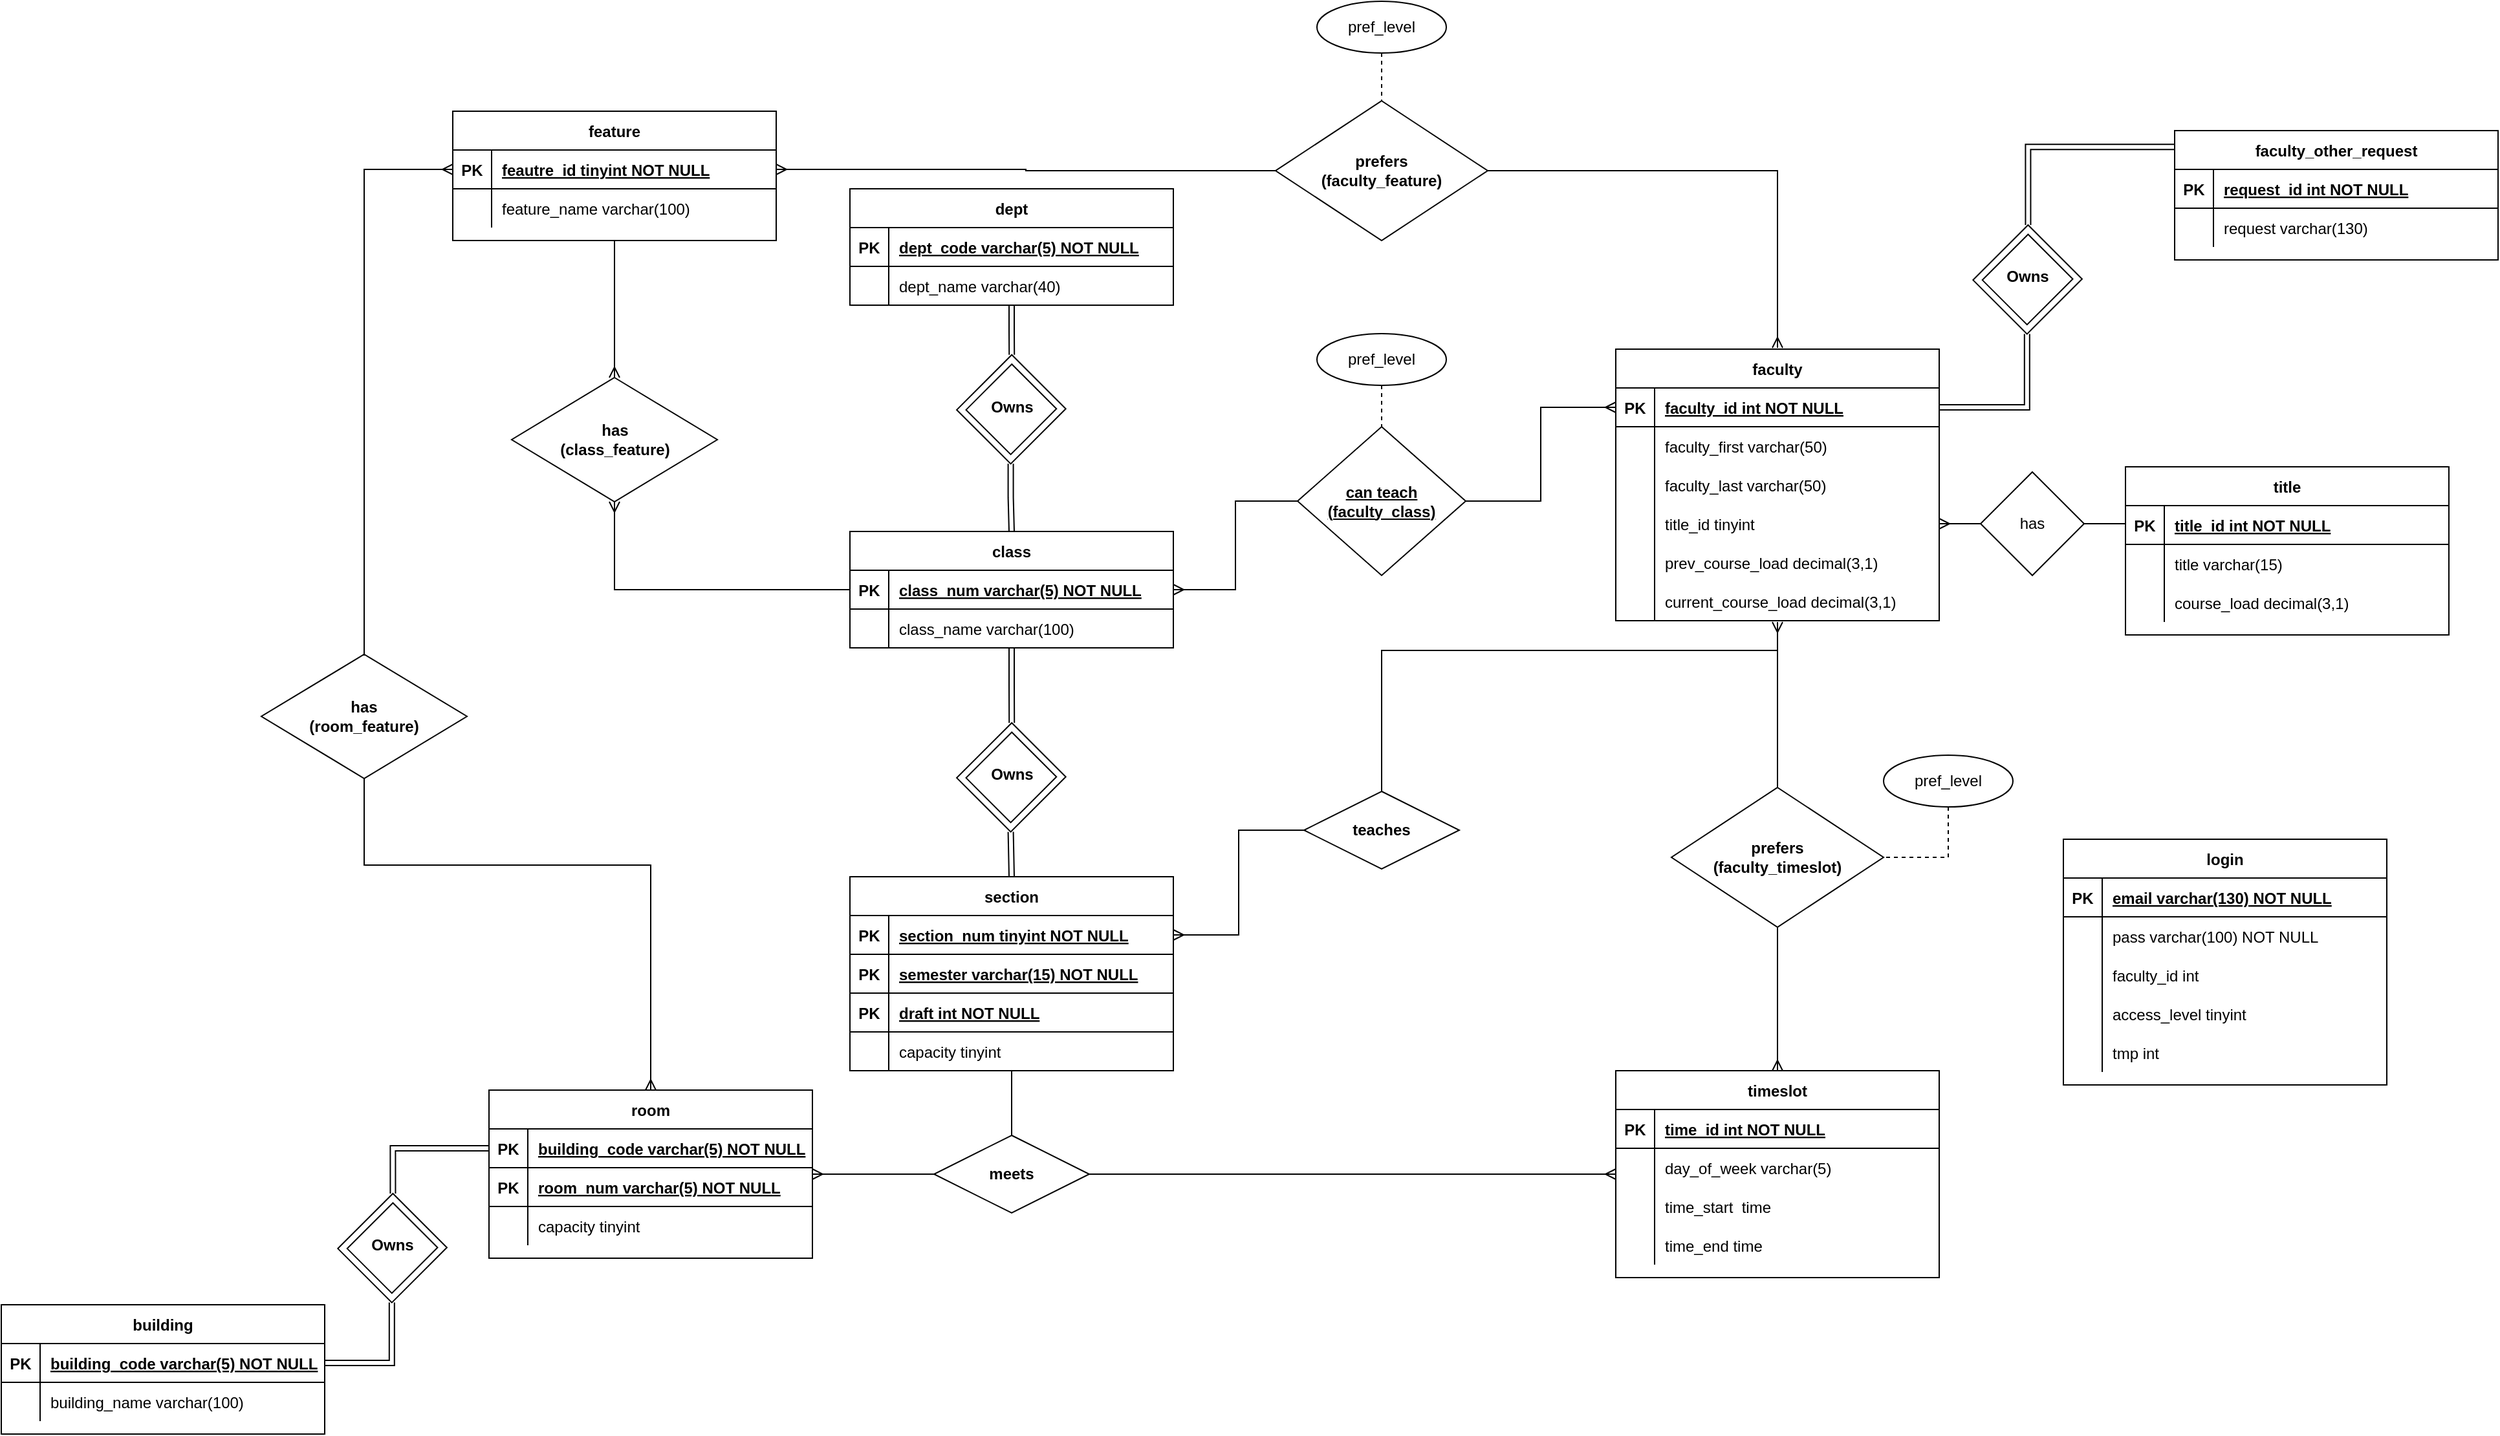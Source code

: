 <mxfile version="18.0.6" type="onedrive"><diagram id="R2lEEEUBdFMjLlhIrx00" name="Page-1"><mxGraphModel dx="2222" dy="1162" grid="0" gridSize="10" guides="1" tooltips="1" connect="1" arrows="1" fold="1" page="0" pageScale="0.5" pageWidth="850" pageHeight="1100" math="0" shadow="0" extFonts="Permanent Marker^https://fonts.googleapis.com/css?family=Permanent+Marker"><root><mxCell id="0"/><mxCell id="1" parent="0"/><mxCell id="OzvavAquWZJ_POF1bj23-257" style="edgeStyle=orthogonalEdgeStyle;rounded=0;orthogonalLoop=1;jettySize=auto;html=1;endArrow=ERmany;endFill=0;shape=link;entryX=0;entryY=0;entryDx=0;entryDy=0;entryPerimeter=0;" parent="1" source="C-vyLk0tnHw3VtMMgP7b-2" target="Ii8yPoqtYOXPswbBOXHg-1" edge="1"><mxGeometry relative="1" as="geometry"><mxPoint x="-10" y="50" as="targetPoint"/></mxGeometry></mxCell><mxCell id="C-vyLk0tnHw3VtMMgP7b-2" value="dept" style="shape=table;startSize=30;container=1;collapsible=1;childLayout=tableLayout;fixedRows=1;rowLines=0;fontStyle=1;align=center;resizeLast=1;" parent="1" vertex="1"><mxGeometry x="-135" y="-101" width="250" height="90" as="geometry"><mxRectangle x="203" y="16" width="60" height="30" as="alternateBounds"/></mxGeometry></mxCell><mxCell id="C-vyLk0tnHw3VtMMgP7b-3" value="" style="shape=partialRectangle;collapsible=0;dropTarget=0;pointerEvents=0;fillColor=none;points=[[0,0.5],[1,0.5]];portConstraint=eastwest;top=0;left=0;right=0;bottom=1;" parent="C-vyLk0tnHw3VtMMgP7b-2" vertex="1"><mxGeometry y="30" width="250" height="30" as="geometry"/></mxCell><mxCell id="C-vyLk0tnHw3VtMMgP7b-4" value="PK" style="shape=partialRectangle;overflow=hidden;connectable=0;fillColor=none;top=0;left=0;bottom=0;right=0;fontStyle=1;" parent="C-vyLk0tnHw3VtMMgP7b-3" vertex="1"><mxGeometry width="30" height="30" as="geometry"><mxRectangle width="30" height="30" as="alternateBounds"/></mxGeometry></mxCell><mxCell id="C-vyLk0tnHw3VtMMgP7b-5" value="dept_code varchar(5) NOT NULL" style="shape=partialRectangle;overflow=hidden;connectable=0;fillColor=none;top=0;left=0;bottom=0;right=0;align=left;spacingLeft=6;fontStyle=5;" parent="C-vyLk0tnHw3VtMMgP7b-3" vertex="1"><mxGeometry x="30" width="220" height="30" as="geometry"><mxRectangle width="220" height="30" as="alternateBounds"/></mxGeometry></mxCell><mxCell id="C-vyLk0tnHw3VtMMgP7b-6" value="" style="shape=partialRectangle;collapsible=0;dropTarget=0;pointerEvents=0;fillColor=none;points=[[0,0.5],[1,0.5]];portConstraint=eastwest;top=0;left=0;right=0;bottom=0;" parent="C-vyLk0tnHw3VtMMgP7b-2" vertex="1"><mxGeometry y="60" width="250" height="30" as="geometry"/></mxCell><mxCell id="C-vyLk0tnHw3VtMMgP7b-7" value="" style="shape=partialRectangle;overflow=hidden;connectable=0;fillColor=none;top=0;left=0;bottom=0;right=0;" parent="C-vyLk0tnHw3VtMMgP7b-6" vertex="1"><mxGeometry width="30" height="30" as="geometry"><mxRectangle width="30" height="30" as="alternateBounds"/></mxGeometry></mxCell><mxCell id="C-vyLk0tnHw3VtMMgP7b-8" value="dept_name varchar(40)" style="shape=partialRectangle;overflow=hidden;connectable=0;fillColor=none;top=0;left=0;bottom=0;right=0;align=left;spacingLeft=6;" parent="C-vyLk0tnHw3VtMMgP7b-6" vertex="1"><mxGeometry x="30" width="220" height="30" as="geometry"><mxRectangle width="220" height="30" as="alternateBounds"/></mxGeometry></mxCell><mxCell id="OzvavAquWZJ_POF1bj23-265" style="edgeStyle=orthogonalEdgeStyle;rounded=0;orthogonalLoop=1;jettySize=auto;html=1;exitX=0.5;exitY=1;exitDx=0;exitDy=0;entryX=0.5;entryY=0;entryDx=0;entryDy=0;endArrow=none;endFill=0;" parent="1" source="C-vyLk0tnHw3VtMMgP7b-13" target="-uvYA4nGIM8hjDhUrjBh-3" edge="1"><mxGeometry relative="1" as="geometry"><mxPoint x="283" y="290" as="targetPoint"/><Array as="points"><mxPoint x="582" y="256"/><mxPoint x="276" y="256"/></Array></mxGeometry></mxCell><mxCell id="OzvavAquWZJ_POF1bj23-270" style="edgeStyle=orthogonalEdgeStyle;rounded=0;orthogonalLoop=1;jettySize=auto;html=1;endArrow=ERmany;endFill=0;exitX=0.5;exitY=0;exitDx=0;exitDy=0;" parent="1" source="-uvYA4nGIM8hjDhUrjBh-13" target="C-vyLk0tnHw3VtMMgP7b-13" edge="1"><mxGeometry relative="1" as="geometry"><mxPoint x="582" y="351" as="sourcePoint"/></mxGeometry></mxCell><mxCell id="C-vyLk0tnHw3VtMMgP7b-13" value="faculty" style="shape=table;startSize=30;container=1;collapsible=1;childLayout=tableLayout;fixedRows=1;rowLines=0;fontStyle=1;align=center;resizeLast=1;perimeterSpacing=1;" parent="1" vertex="1"><mxGeometry x="457" y="23" width="250" height="210" as="geometry"><mxRectangle x="638" y="57" width="70" height="30" as="alternateBounds"/></mxGeometry></mxCell><mxCell id="C-vyLk0tnHw3VtMMgP7b-14" value="" style="shape=partialRectangle;collapsible=0;dropTarget=0;pointerEvents=0;fillColor=none;points=[[0,0.5],[1,0.5]];portConstraint=eastwest;top=0;left=0;right=0;bottom=1;" parent="C-vyLk0tnHw3VtMMgP7b-13" vertex="1"><mxGeometry y="30" width="250" height="30" as="geometry"/></mxCell><mxCell id="C-vyLk0tnHw3VtMMgP7b-15" value="PK" style="shape=partialRectangle;overflow=hidden;connectable=0;fillColor=none;top=0;left=0;bottom=0;right=0;fontStyle=1;" parent="C-vyLk0tnHw3VtMMgP7b-14" vertex="1"><mxGeometry width="30" height="30" as="geometry"><mxRectangle width="30" height="30" as="alternateBounds"/></mxGeometry></mxCell><mxCell id="C-vyLk0tnHw3VtMMgP7b-16" value="faculty_id int NOT NULL" style="shape=partialRectangle;overflow=hidden;connectable=0;fillColor=none;top=0;left=0;bottom=0;right=0;align=left;spacingLeft=6;fontStyle=5;" parent="C-vyLk0tnHw3VtMMgP7b-14" vertex="1"><mxGeometry x="30" width="220" height="30" as="geometry"><mxRectangle width="220" height="30" as="alternateBounds"/></mxGeometry></mxCell><mxCell id="C-vyLk0tnHw3VtMMgP7b-17" value="" style="shape=partialRectangle;collapsible=0;dropTarget=0;pointerEvents=0;fillColor=none;points=[[0,0.5],[1,0.5]];portConstraint=eastwest;top=0;left=0;right=0;bottom=0;" parent="C-vyLk0tnHw3VtMMgP7b-13" vertex="1"><mxGeometry y="60" width="250" height="30" as="geometry"/></mxCell><mxCell id="C-vyLk0tnHw3VtMMgP7b-18" value="" style="shape=partialRectangle;overflow=hidden;connectable=0;fillColor=none;top=0;left=0;bottom=0;right=0;" parent="C-vyLk0tnHw3VtMMgP7b-17" vertex="1"><mxGeometry width="30" height="30" as="geometry"><mxRectangle width="30" height="30" as="alternateBounds"/></mxGeometry></mxCell><mxCell id="C-vyLk0tnHw3VtMMgP7b-19" value="faculty_first varchar(50)" style="shape=partialRectangle;overflow=hidden;connectable=0;fillColor=none;top=0;left=0;bottom=0;right=0;align=left;spacingLeft=6;" parent="C-vyLk0tnHw3VtMMgP7b-17" vertex="1"><mxGeometry x="30" width="220" height="30" as="geometry"><mxRectangle width="220" height="30" as="alternateBounds"/></mxGeometry></mxCell><mxCell id="OzvavAquWZJ_POF1bj23-54" style="shape=partialRectangle;collapsible=0;dropTarget=0;pointerEvents=0;fillColor=none;points=[[0,0.5],[1,0.5]];portConstraint=eastwest;top=0;left=0;right=0;bottom=0;" parent="C-vyLk0tnHw3VtMMgP7b-13" vertex="1"><mxGeometry y="90" width="250" height="30" as="geometry"/></mxCell><mxCell id="OzvavAquWZJ_POF1bj23-55" style="shape=partialRectangle;overflow=hidden;connectable=0;fillColor=none;top=0;left=0;bottom=0;right=0;" parent="OzvavAquWZJ_POF1bj23-54" vertex="1"><mxGeometry width="30" height="30" as="geometry"><mxRectangle width="30" height="30" as="alternateBounds"/></mxGeometry></mxCell><mxCell id="OzvavAquWZJ_POF1bj23-56" value="faculty_last varchar(50)" style="shape=partialRectangle;overflow=hidden;connectable=0;fillColor=none;top=0;left=0;bottom=0;right=0;align=left;spacingLeft=6;" parent="OzvavAquWZJ_POF1bj23-54" vertex="1"><mxGeometry x="30" width="220" height="30" as="geometry"><mxRectangle width="220" height="30" as="alternateBounds"/></mxGeometry></mxCell><mxCell id="OzvavAquWZJ_POF1bj23-58" style="shape=partialRectangle;collapsible=0;dropTarget=0;pointerEvents=0;fillColor=none;points=[[0,0.5],[1,0.5]];portConstraint=eastwest;top=0;left=0;right=0;bottom=0;" parent="C-vyLk0tnHw3VtMMgP7b-13" vertex="1"><mxGeometry y="120" width="250" height="30" as="geometry"/></mxCell><mxCell id="OzvavAquWZJ_POF1bj23-59" style="shape=partialRectangle;overflow=hidden;connectable=0;fillColor=none;top=0;left=0;bottom=0;right=0;" parent="OzvavAquWZJ_POF1bj23-58" vertex="1"><mxGeometry width="30" height="30" as="geometry"><mxRectangle width="30" height="30" as="alternateBounds"/></mxGeometry></mxCell><mxCell id="OzvavAquWZJ_POF1bj23-60" value="title_id tinyint" style="shape=partialRectangle;overflow=hidden;connectable=0;fillColor=none;top=0;left=0;bottom=0;right=0;align=left;spacingLeft=6;" parent="OzvavAquWZJ_POF1bj23-58" vertex="1"><mxGeometry x="30" width="220" height="30" as="geometry"><mxRectangle width="220" height="30" as="alternateBounds"/></mxGeometry></mxCell><mxCell id="C-vyLk0tnHw3VtMMgP7b-20" value="" style="shape=partialRectangle;collapsible=0;dropTarget=0;pointerEvents=0;fillColor=none;points=[[0,0.5],[1,0.5]];portConstraint=eastwest;top=0;left=0;right=0;bottom=0;" parent="C-vyLk0tnHw3VtMMgP7b-13" vertex="1"><mxGeometry y="150" width="250" height="30" as="geometry"/></mxCell><mxCell id="C-vyLk0tnHw3VtMMgP7b-21" value="" style="shape=partialRectangle;overflow=hidden;connectable=0;fillColor=none;top=0;left=0;bottom=0;right=0;" parent="C-vyLk0tnHw3VtMMgP7b-20" vertex="1"><mxGeometry width="30" height="30" as="geometry"><mxRectangle width="30" height="30" as="alternateBounds"/></mxGeometry></mxCell><mxCell id="C-vyLk0tnHw3VtMMgP7b-22" value="prev_course_load decimal(3,1)" style="shape=partialRectangle;overflow=hidden;connectable=0;fillColor=none;top=0;left=0;bottom=0;right=0;align=left;spacingLeft=6;" parent="C-vyLk0tnHw3VtMMgP7b-20" vertex="1"><mxGeometry x="30" width="220" height="30" as="geometry"><mxRectangle width="220" height="30" as="alternateBounds"/></mxGeometry></mxCell><mxCell id="VjP7TINbjE89Ap2Y-LCO-16" style="shape=partialRectangle;collapsible=0;dropTarget=0;pointerEvents=0;fillColor=none;points=[[0,0.5],[1,0.5]];portConstraint=eastwest;top=0;left=0;right=0;bottom=0;" parent="C-vyLk0tnHw3VtMMgP7b-13" vertex="1"><mxGeometry y="180" width="250" height="30" as="geometry"/></mxCell><mxCell id="VjP7TINbjE89Ap2Y-LCO-17" style="shape=partialRectangle;overflow=hidden;connectable=0;fillColor=none;top=0;left=0;bottom=0;right=0;" parent="VjP7TINbjE89Ap2Y-LCO-16" vertex="1"><mxGeometry width="30" height="30" as="geometry"><mxRectangle width="30" height="30" as="alternateBounds"/></mxGeometry></mxCell><mxCell id="VjP7TINbjE89Ap2Y-LCO-18" value="current_course_load decimal(3,1)" style="shape=partialRectangle;overflow=hidden;connectable=0;fillColor=none;top=0;left=0;bottom=0;right=0;align=left;spacingLeft=6;" parent="VjP7TINbjE89Ap2Y-LCO-16" vertex="1"><mxGeometry x="30" width="220" height="30" as="geometry"><mxRectangle width="220" height="30" as="alternateBounds"/></mxGeometry></mxCell><mxCell id="OzvavAquWZJ_POF1bj23-259" style="edgeStyle=orthogonalEdgeStyle;shape=link;rounded=0;orthogonalLoop=1;jettySize=auto;html=1;endArrow=ERmany;endFill=0;entryX=0;entryY=0;entryDx=0;entryDy=0;entryPerimeter=0;" parent="1" source="C-vyLk0tnHw3VtMMgP7b-23" target="Ii8yPoqtYOXPswbBOXHg-7" edge="1"><mxGeometry relative="1" as="geometry"><mxPoint x="-10" y="308" as="targetPoint"/></mxGeometry></mxCell><mxCell id="C-vyLk0tnHw3VtMMgP7b-23" value="class" style="shape=table;startSize=30;container=1;collapsible=1;childLayout=tableLayout;fixedRows=1;rowLines=0;fontStyle=1;align=center;resizeLast=1;" parent="1" vertex="1"><mxGeometry x="-135" y="164" width="250" height="90" as="geometry"><mxRectangle x="9" y="130" width="60" height="30" as="alternateBounds"/></mxGeometry></mxCell><mxCell id="VjP7TINbjE89Ap2Y-LCO-10" style="shape=partialRectangle;collapsible=0;dropTarget=0;pointerEvents=0;fillColor=none;points=[[0,0.5],[1,0.5]];portConstraint=eastwest;top=0;left=0;right=0;bottom=1;" parent="C-vyLk0tnHw3VtMMgP7b-23" vertex="1"><mxGeometry y="30" width="250" height="30" as="geometry"/></mxCell><mxCell id="VjP7TINbjE89Ap2Y-LCO-11" value="PK" style="shape=partialRectangle;overflow=hidden;connectable=0;fillColor=none;top=0;left=0;bottom=0;right=0;fontStyle=1;" parent="VjP7TINbjE89Ap2Y-LCO-10" vertex="1"><mxGeometry width="30" height="30" as="geometry"><mxRectangle width="30" height="30" as="alternateBounds"/></mxGeometry></mxCell><mxCell id="VjP7TINbjE89Ap2Y-LCO-12" value="class_num varchar(5) NOT NULL" style="shape=partialRectangle;overflow=hidden;connectable=0;fillColor=none;top=0;left=0;bottom=0;right=0;align=left;spacingLeft=6;fontStyle=5;" parent="VjP7TINbjE89Ap2Y-LCO-10" vertex="1"><mxGeometry x="30" width="220" height="30" as="geometry"><mxRectangle width="220" height="30" as="alternateBounds"/></mxGeometry></mxCell><mxCell id="C-vyLk0tnHw3VtMMgP7b-27" value="" style="shape=partialRectangle;collapsible=0;dropTarget=0;pointerEvents=0;fillColor=none;points=[[0,0.5],[1,0.5]];portConstraint=eastwest;top=0;left=0;right=0;bottom=0;" parent="C-vyLk0tnHw3VtMMgP7b-23" vertex="1"><mxGeometry y="60" width="250" height="30" as="geometry"/></mxCell><mxCell id="C-vyLk0tnHw3VtMMgP7b-28" value="" style="shape=partialRectangle;overflow=hidden;connectable=0;fillColor=none;top=0;left=0;bottom=0;right=0;" parent="C-vyLk0tnHw3VtMMgP7b-27" vertex="1"><mxGeometry width="30" height="30" as="geometry"><mxRectangle width="30" height="30" as="alternateBounds"/></mxGeometry></mxCell><mxCell id="C-vyLk0tnHw3VtMMgP7b-29" value="class_name varchar(100)" style="shape=partialRectangle;overflow=hidden;connectable=0;fillColor=none;top=0;left=0;bottom=0;right=0;align=left;spacingLeft=6;" parent="C-vyLk0tnHw3VtMMgP7b-27" vertex="1"><mxGeometry x="30" width="220" height="30" as="geometry"><mxRectangle width="220" height="30" as="alternateBounds"/></mxGeometry></mxCell><mxCell id="OzvavAquWZJ_POF1bj23-269" style="edgeStyle=orthogonalEdgeStyle;rounded=0;orthogonalLoop=1;jettySize=auto;html=1;entryX=1;entryY=0.5;entryDx=0;entryDy=0;endArrow=ERmany;endFill=0;exitX=0;exitY=0.5;exitDx=0;exitDy=0;" parent="1" source="-uvYA4nGIM8hjDhUrjBh-1" target="OzvavAquWZJ_POF1bj23-58" edge="1"><mxGeometry relative="1" as="geometry"><mxPoint x="770" y="307" as="sourcePoint"/></mxGeometry></mxCell><mxCell id="VjP7TINbjE89Ap2Y-LCO-19" value="title" style="shape=table;startSize=30;container=1;collapsible=1;childLayout=tableLayout;fixedRows=1;rowLines=0;fontStyle=1;align=center;resizeLast=1;" parent="1" vertex="1"><mxGeometry x="851" y="114" width="250" height="130" as="geometry"/></mxCell><mxCell id="VjP7TINbjE89Ap2Y-LCO-20" value="" style="shape=partialRectangle;collapsible=0;dropTarget=0;pointerEvents=0;fillColor=none;points=[[0,0.5],[1,0.5]];portConstraint=eastwest;top=0;left=0;right=0;bottom=1;" parent="VjP7TINbjE89Ap2Y-LCO-19" vertex="1"><mxGeometry y="30" width="250" height="30" as="geometry"/></mxCell><mxCell id="VjP7TINbjE89Ap2Y-LCO-21" value="PK" style="shape=partialRectangle;overflow=hidden;connectable=0;fillColor=none;top=0;left=0;bottom=0;right=0;fontStyle=1;" parent="VjP7TINbjE89Ap2Y-LCO-20" vertex="1"><mxGeometry width="30" height="30" as="geometry"><mxRectangle width="30" height="30" as="alternateBounds"/></mxGeometry></mxCell><mxCell id="VjP7TINbjE89Ap2Y-LCO-22" value="title_id int NOT NULL" style="shape=partialRectangle;overflow=hidden;connectable=0;fillColor=none;top=0;left=0;bottom=0;right=0;align=left;spacingLeft=6;fontStyle=5;" parent="VjP7TINbjE89Ap2Y-LCO-20" vertex="1"><mxGeometry x="30" width="220" height="30" as="geometry"><mxRectangle width="220" height="30" as="alternateBounds"/></mxGeometry></mxCell><mxCell id="VjP7TINbjE89Ap2Y-LCO-23" value="" style="shape=partialRectangle;collapsible=0;dropTarget=0;pointerEvents=0;fillColor=none;points=[[0,0.5],[1,0.5]];portConstraint=eastwest;top=0;left=0;right=0;bottom=0;" parent="VjP7TINbjE89Ap2Y-LCO-19" vertex="1"><mxGeometry y="60" width="250" height="30" as="geometry"/></mxCell><mxCell id="VjP7TINbjE89Ap2Y-LCO-24" value="" style="shape=partialRectangle;overflow=hidden;connectable=0;fillColor=none;top=0;left=0;bottom=0;right=0;" parent="VjP7TINbjE89Ap2Y-LCO-23" vertex="1"><mxGeometry width="30" height="30" as="geometry"><mxRectangle width="30" height="30" as="alternateBounds"/></mxGeometry></mxCell><mxCell id="VjP7TINbjE89Ap2Y-LCO-25" value="title varchar(15)" style="shape=partialRectangle;overflow=hidden;connectable=0;fillColor=none;top=0;left=0;bottom=0;right=0;align=left;spacingLeft=6;" parent="VjP7TINbjE89Ap2Y-LCO-23" vertex="1"><mxGeometry x="30" width="220" height="30" as="geometry"><mxRectangle width="220" height="30" as="alternateBounds"/></mxGeometry></mxCell><mxCell id="VjP7TINbjE89Ap2Y-LCO-26" style="shape=partialRectangle;collapsible=0;dropTarget=0;pointerEvents=0;fillColor=none;points=[[0,0.5],[1,0.5]];portConstraint=eastwest;top=0;left=0;right=0;bottom=0;" parent="VjP7TINbjE89Ap2Y-LCO-19" vertex="1"><mxGeometry y="90" width="250" height="30" as="geometry"/></mxCell><mxCell id="VjP7TINbjE89Ap2Y-LCO-27" style="shape=partialRectangle;overflow=hidden;connectable=0;fillColor=none;top=0;left=0;bottom=0;right=0;" parent="VjP7TINbjE89Ap2Y-LCO-26" vertex="1"><mxGeometry width="30" height="30" as="geometry"><mxRectangle width="30" height="30" as="alternateBounds"/></mxGeometry></mxCell><mxCell id="VjP7TINbjE89Ap2Y-LCO-28" value="course_load decimal(3,1)" style="shape=partialRectangle;overflow=hidden;connectable=0;fillColor=none;top=0;left=0;bottom=0;right=0;align=left;spacingLeft=6;" parent="VjP7TINbjE89Ap2Y-LCO-26" vertex="1"><mxGeometry x="30" width="220" height="30" as="geometry"><mxRectangle width="220" height="30" as="alternateBounds"/></mxGeometry></mxCell><mxCell id="OzvavAquWZJ_POF1bj23-262" style="edgeStyle=orthogonalEdgeStyle;rounded=0;orthogonalLoop=1;jettySize=auto;html=1;entryX=0;entryY=0.5;entryDx=0;entryDy=0;endArrow=ERmany;endFill=0;exitX=0;exitY=0;exitDx=0;exitDy=0;shape=link;exitPerimeter=0;" parent="1" source="Ii8yPoqtYOXPswbBOXHg-11" target="OzvavAquWZJ_POF1bj23-147" edge="1"><mxGeometry relative="1" as="geometry"><mxPoint x="-530" y="741" as="sourcePoint"/></mxGeometry></mxCell><mxCell id="3oSsNqgTC7KuU1_gTgV8-1" value="building" style="shape=table;startSize=30;container=1;collapsible=1;childLayout=tableLayout;fixedRows=1;rowLines=0;fontStyle=1;align=center;resizeLast=1;" parent="1" vertex="1"><mxGeometry x="-791" y="762" width="250" height="100" as="geometry"><mxRectangle x="-509" y="735" width="80" height="30" as="alternateBounds"/></mxGeometry></mxCell><mxCell id="3oSsNqgTC7KuU1_gTgV8-2" value="" style="shape=partialRectangle;collapsible=0;dropTarget=0;pointerEvents=0;fillColor=none;points=[[0,0.5],[1,0.5]];portConstraint=eastwest;top=0;left=0;right=0;bottom=1;" parent="3oSsNqgTC7KuU1_gTgV8-1" vertex="1"><mxGeometry y="30" width="250" height="30" as="geometry"/></mxCell><mxCell id="3oSsNqgTC7KuU1_gTgV8-3" value="PK" style="shape=partialRectangle;overflow=hidden;connectable=0;fillColor=none;top=0;left=0;bottom=0;right=0;fontStyle=1;" parent="3oSsNqgTC7KuU1_gTgV8-2" vertex="1"><mxGeometry width="30" height="30" as="geometry"><mxRectangle width="30" height="30" as="alternateBounds"/></mxGeometry></mxCell><mxCell id="3oSsNqgTC7KuU1_gTgV8-4" value="building_code varchar(5) NOT NULL" style="shape=partialRectangle;overflow=hidden;connectable=0;fillColor=none;top=0;left=0;bottom=0;right=0;align=left;spacingLeft=6;fontStyle=5;" parent="3oSsNqgTC7KuU1_gTgV8-2" vertex="1"><mxGeometry x="30" width="220" height="30" as="geometry"><mxRectangle width="220" height="30" as="alternateBounds"/></mxGeometry></mxCell><mxCell id="3oSsNqgTC7KuU1_gTgV8-5" value="" style="shape=partialRectangle;collapsible=0;dropTarget=0;pointerEvents=0;fillColor=none;points=[[0,0.5],[1,0.5]];portConstraint=eastwest;top=0;left=0;right=0;bottom=0;" parent="3oSsNqgTC7KuU1_gTgV8-1" vertex="1"><mxGeometry y="60" width="250" height="30" as="geometry"/></mxCell><mxCell id="3oSsNqgTC7KuU1_gTgV8-6" value="" style="shape=partialRectangle;overflow=hidden;connectable=0;fillColor=none;top=0;left=0;bottom=0;right=0;" parent="3oSsNqgTC7KuU1_gTgV8-5" vertex="1"><mxGeometry width="30" height="30" as="geometry"><mxRectangle width="30" height="30" as="alternateBounds"/></mxGeometry></mxCell><mxCell id="3oSsNqgTC7KuU1_gTgV8-7" value="building_name varchar(100)" style="shape=partialRectangle;overflow=hidden;connectable=0;fillColor=none;top=0;left=0;bottom=0;right=0;align=left;spacingLeft=6;" parent="3oSsNqgTC7KuU1_gTgV8-5" vertex="1"><mxGeometry x="30" width="220" height="30" as="geometry"><mxRectangle width="220" height="30" as="alternateBounds"/></mxGeometry></mxCell><mxCell id="OzvavAquWZJ_POF1bj23-68" value="faculty_other_request" style="shape=table;startSize=30;container=1;collapsible=1;childLayout=tableLayout;fixedRows=1;rowLines=0;fontStyle=1;align=center;resizeLast=1;swimlaneFillColor=none;gradientColor=none;" parent="1" vertex="1"><mxGeometry x="889" y="-146" width="250" height="100" as="geometry"/></mxCell><mxCell id="OzvavAquWZJ_POF1bj23-75" style="shape=partialRectangle;collapsible=0;dropTarget=0;pointerEvents=0;fillColor=none;points=[[0,0.5],[1,0.5]];portConstraint=eastwest;top=0;left=0;right=0;bottom=1;" parent="OzvavAquWZJ_POF1bj23-68" vertex="1"><mxGeometry y="30" width="250" height="30" as="geometry"/></mxCell><mxCell id="OzvavAquWZJ_POF1bj23-76" value="PK" style="shape=partialRectangle;overflow=hidden;connectable=0;fillColor=none;top=0;left=0;bottom=0;right=0;fontStyle=1;" parent="OzvavAquWZJ_POF1bj23-75" vertex="1"><mxGeometry width="30" height="30" as="geometry"><mxRectangle width="30" height="30" as="alternateBounds"/></mxGeometry></mxCell><mxCell id="OzvavAquWZJ_POF1bj23-77" value="request_id int NOT NULL" style="shape=partialRectangle;overflow=hidden;connectable=0;fillColor=none;top=0;left=0;bottom=0;right=0;align=left;spacingLeft=6;fontStyle=5;" parent="OzvavAquWZJ_POF1bj23-75" vertex="1"><mxGeometry x="30" width="220" height="30" as="geometry"><mxRectangle width="220" height="30" as="alternateBounds"/></mxGeometry></mxCell><mxCell id="OzvavAquWZJ_POF1bj23-72" value="" style="shape=partialRectangle;collapsible=0;dropTarget=0;pointerEvents=0;fillColor=none;points=[[0,0.5],[1,0.5]];portConstraint=eastwest;top=0;left=0;right=0;bottom=0;" parent="OzvavAquWZJ_POF1bj23-68" vertex="1"><mxGeometry y="60" width="250" height="30" as="geometry"/></mxCell><mxCell id="OzvavAquWZJ_POF1bj23-73" value="" style="shape=partialRectangle;overflow=hidden;connectable=0;fillColor=none;top=0;left=0;bottom=0;right=0;" parent="OzvavAquWZJ_POF1bj23-72" vertex="1"><mxGeometry width="30" height="30" as="geometry"><mxRectangle width="30" height="30" as="alternateBounds"/></mxGeometry></mxCell><mxCell id="OzvavAquWZJ_POF1bj23-74" value="request varchar(130)" style="shape=partialRectangle;overflow=hidden;connectable=0;fillColor=none;top=0;left=0;bottom=0;right=0;align=left;spacingLeft=6;" parent="OzvavAquWZJ_POF1bj23-72" vertex="1"><mxGeometry x="30" width="220" height="30" as="geometry"><mxRectangle width="220" height="30" as="alternateBounds"/></mxGeometry></mxCell><mxCell id="OzvavAquWZJ_POF1bj23-277" style="edgeStyle=orthogonalEdgeStyle;rounded=0;orthogonalLoop=1;jettySize=auto;html=1;entryX=0.5;entryY=0;entryDx=0;entryDy=0;endArrow=ERmany;endFill=0;" parent="1" source="OzvavAquWZJ_POF1bj23-95" target="-uvYA4nGIM8hjDhUrjBh-16" edge="1"><mxGeometry relative="1" as="geometry"/></mxCell><mxCell id="OzvavAquWZJ_POF1bj23-95" value="feature" style="shape=table;startSize=30;container=1;collapsible=1;childLayout=tableLayout;fixedRows=1;rowLines=0;fontStyle=1;align=center;resizeLast=1;" parent="1" vertex="1"><mxGeometry x="-442" y="-161" width="250" height="100" as="geometry"><mxRectangle x="-412" y="-147" width="70" height="30" as="alternateBounds"/></mxGeometry></mxCell><mxCell id="OzvavAquWZJ_POF1bj23-96" value="" style="shape=partialRectangle;collapsible=0;dropTarget=0;pointerEvents=0;fillColor=none;points=[[0,0.5],[1,0.5]];portConstraint=eastwest;top=0;left=0;right=0;bottom=1;" parent="OzvavAquWZJ_POF1bj23-95" vertex="1"><mxGeometry y="30" width="250" height="30" as="geometry"/></mxCell><mxCell id="OzvavAquWZJ_POF1bj23-97" value="PK" style="shape=partialRectangle;overflow=hidden;connectable=0;fillColor=none;top=0;left=0;bottom=0;right=0;fontStyle=1;" parent="OzvavAquWZJ_POF1bj23-96" vertex="1"><mxGeometry width="30" height="30" as="geometry"><mxRectangle width="30" height="30" as="alternateBounds"/></mxGeometry></mxCell><mxCell id="OzvavAquWZJ_POF1bj23-98" value="feautre_id tinyint NOT NULL" style="shape=partialRectangle;overflow=hidden;connectable=0;fillColor=none;top=0;left=0;bottom=0;right=0;align=left;spacingLeft=6;fontStyle=5;" parent="OzvavAquWZJ_POF1bj23-96" vertex="1"><mxGeometry x="30" width="220" height="30" as="geometry"><mxRectangle width="220" height="30" as="alternateBounds"/></mxGeometry></mxCell><mxCell id="OzvavAquWZJ_POF1bj23-99" value="" style="shape=partialRectangle;collapsible=0;dropTarget=0;pointerEvents=0;fillColor=none;points=[[0,0.5],[1,0.5]];portConstraint=eastwest;top=0;left=0;right=0;bottom=0;" parent="OzvavAquWZJ_POF1bj23-95" vertex="1"><mxGeometry y="60" width="250" height="30" as="geometry"/></mxCell><mxCell id="OzvavAquWZJ_POF1bj23-100" value="" style="shape=partialRectangle;overflow=hidden;connectable=0;fillColor=none;top=0;left=0;bottom=0;right=0;" parent="OzvavAquWZJ_POF1bj23-99" vertex="1"><mxGeometry width="30" height="30" as="geometry"><mxRectangle width="30" height="30" as="alternateBounds"/></mxGeometry></mxCell><mxCell id="OzvavAquWZJ_POF1bj23-101" value="feature_name varchar(100)" style="shape=partialRectangle;overflow=hidden;connectable=0;fillColor=none;top=0;left=0;bottom=0;right=0;align=left;spacingLeft=6;" parent="OzvavAquWZJ_POF1bj23-99" vertex="1"><mxGeometry x="30" width="220" height="30" as="geometry"><mxRectangle width="220" height="30" as="alternateBounds"/></mxGeometry></mxCell><mxCell id="OzvavAquWZJ_POF1bj23-102" value="login" style="shape=table;startSize=30;container=1;collapsible=1;childLayout=tableLayout;fixedRows=1;rowLines=0;fontStyle=1;align=center;resizeLast=1;" parent="1" vertex="1"><mxGeometry x="803" y="402" width="250" height="190" as="geometry"><mxRectangle x="248" y="-191" width="60" height="30" as="alternateBounds"/></mxGeometry></mxCell><mxCell id="OzvavAquWZJ_POF1bj23-103" value="" style="shape=partialRectangle;collapsible=0;dropTarget=0;pointerEvents=0;fillColor=none;points=[[0,0.5],[1,0.5]];portConstraint=eastwest;top=0;left=0;right=0;bottom=1;" parent="OzvavAquWZJ_POF1bj23-102" vertex="1"><mxGeometry y="30" width="250" height="30" as="geometry"/></mxCell><mxCell id="OzvavAquWZJ_POF1bj23-104" value="PK" style="shape=partialRectangle;overflow=hidden;connectable=0;fillColor=none;top=0;left=0;bottom=0;right=0;fontStyle=1;" parent="OzvavAquWZJ_POF1bj23-103" vertex="1"><mxGeometry width="30" height="30" as="geometry"><mxRectangle width="30" height="30" as="alternateBounds"/></mxGeometry></mxCell><mxCell id="OzvavAquWZJ_POF1bj23-105" value="email varchar(130) NOT NULL" style="shape=partialRectangle;overflow=hidden;connectable=0;fillColor=none;top=0;left=0;bottom=0;right=0;align=left;spacingLeft=6;fontStyle=5;" parent="OzvavAquWZJ_POF1bj23-103" vertex="1"><mxGeometry x="30" width="220" height="30" as="geometry"><mxRectangle width="220" height="30" as="alternateBounds"/></mxGeometry></mxCell><mxCell id="OzvavAquWZJ_POF1bj23-106" value="" style="shape=partialRectangle;collapsible=0;dropTarget=0;pointerEvents=0;fillColor=none;points=[[0,0.5],[1,0.5]];portConstraint=eastwest;top=0;left=0;right=0;bottom=0;" parent="OzvavAquWZJ_POF1bj23-102" vertex="1"><mxGeometry y="60" width="250" height="30" as="geometry"/></mxCell><mxCell id="OzvavAquWZJ_POF1bj23-107" value="" style="shape=partialRectangle;overflow=hidden;connectable=0;fillColor=none;top=0;left=0;bottom=0;right=0;" parent="OzvavAquWZJ_POF1bj23-106" vertex="1"><mxGeometry width="30" height="30" as="geometry"><mxRectangle width="30" height="30" as="alternateBounds"/></mxGeometry></mxCell><mxCell id="OzvavAquWZJ_POF1bj23-108" value="pass varchar(100) NOT NULL" style="shape=partialRectangle;overflow=hidden;connectable=0;fillColor=none;top=0;left=0;bottom=0;right=0;align=left;spacingLeft=6;" parent="OzvavAquWZJ_POF1bj23-106" vertex="1"><mxGeometry x="30" width="220" height="30" as="geometry"><mxRectangle width="220" height="30" as="alternateBounds"/></mxGeometry></mxCell><mxCell id="OzvavAquWZJ_POF1bj23-112" style="shape=partialRectangle;collapsible=0;dropTarget=0;pointerEvents=0;fillColor=none;points=[[0,0.5],[1,0.5]];portConstraint=eastwest;top=0;left=0;right=0;bottom=0;" parent="OzvavAquWZJ_POF1bj23-102" vertex="1"><mxGeometry y="90" width="250" height="30" as="geometry"/></mxCell><mxCell id="OzvavAquWZJ_POF1bj23-113" style="shape=partialRectangle;overflow=hidden;connectable=0;fillColor=none;top=0;left=0;bottom=0;right=0;" parent="OzvavAquWZJ_POF1bj23-112" vertex="1"><mxGeometry width="30" height="30" as="geometry"><mxRectangle width="30" height="30" as="alternateBounds"/></mxGeometry></mxCell><mxCell id="OzvavAquWZJ_POF1bj23-114" value="faculty_id int" style="shape=partialRectangle;overflow=hidden;connectable=0;fillColor=none;top=0;left=0;bottom=0;right=0;align=left;spacingLeft=6;" parent="OzvavAquWZJ_POF1bj23-112" vertex="1"><mxGeometry x="30" width="220" height="30" as="geometry"><mxRectangle width="220" height="30" as="alternateBounds"/></mxGeometry></mxCell><mxCell id="OzvavAquWZJ_POF1bj23-109" style="shape=partialRectangle;collapsible=0;dropTarget=0;pointerEvents=0;fillColor=none;points=[[0,0.5],[1,0.5]];portConstraint=eastwest;top=0;left=0;right=0;bottom=0;" parent="OzvavAquWZJ_POF1bj23-102" vertex="1"><mxGeometry y="120" width="250" height="30" as="geometry"/></mxCell><mxCell id="OzvavAquWZJ_POF1bj23-110" style="shape=partialRectangle;overflow=hidden;connectable=0;fillColor=none;top=0;left=0;bottom=0;right=0;" parent="OzvavAquWZJ_POF1bj23-109" vertex="1"><mxGeometry width="30" height="30" as="geometry"><mxRectangle width="30" height="30" as="alternateBounds"/></mxGeometry></mxCell><mxCell id="OzvavAquWZJ_POF1bj23-111" value="access_level tinyint" style="shape=partialRectangle;overflow=hidden;connectable=0;fillColor=none;top=0;left=0;bottom=0;right=0;align=left;spacingLeft=6;" parent="OzvavAquWZJ_POF1bj23-109" vertex="1"><mxGeometry x="30" width="220" height="30" as="geometry"><mxRectangle width="220" height="30" as="alternateBounds"/></mxGeometry></mxCell><mxCell id="e_HnAw2frZNLJVQT7Hsm-1" style="shape=partialRectangle;collapsible=0;dropTarget=0;pointerEvents=0;fillColor=none;points=[[0,0.5],[1,0.5]];portConstraint=eastwest;top=0;left=0;right=0;bottom=0;" vertex="1" parent="OzvavAquWZJ_POF1bj23-102"><mxGeometry y="150" width="250" height="30" as="geometry"/></mxCell><mxCell id="e_HnAw2frZNLJVQT7Hsm-2" style="shape=partialRectangle;overflow=hidden;connectable=0;fillColor=none;top=0;left=0;bottom=0;right=0;" vertex="1" parent="e_HnAw2frZNLJVQT7Hsm-1"><mxGeometry width="30" height="30" as="geometry"><mxRectangle width="30" height="30" as="alternateBounds"/></mxGeometry></mxCell><mxCell id="e_HnAw2frZNLJVQT7Hsm-3" value="tmp int" style="shape=partialRectangle;overflow=hidden;connectable=0;fillColor=none;top=0;left=0;bottom=0;right=0;align=left;spacingLeft=6;" vertex="1" parent="e_HnAw2frZNLJVQT7Hsm-1"><mxGeometry x="30" width="220" height="30" as="geometry"><mxRectangle width="220" height="30" as="alternateBounds"/></mxGeometry></mxCell><mxCell id="OzvavAquWZJ_POF1bj23-261" style="edgeStyle=orthogonalEdgeStyle;rounded=0;orthogonalLoop=1;jettySize=auto;html=1;endArrow=ERmany;endFill=0;exitX=0;exitY=0.5;exitDx=0;exitDy=0;" parent="1" source="-uvYA4nGIM8hjDhUrjBh-5" target="OzvavAquWZJ_POF1bj23-146" edge="1"><mxGeometry relative="1" as="geometry"><mxPoint x="-80" y="661" as="sourcePoint"/></mxGeometry></mxCell><mxCell id="OzvavAquWZJ_POF1bj23-146" value="room" style="shape=table;startSize=30;container=1;collapsible=1;childLayout=tableLayout;fixedRows=1;rowLines=0;fontStyle=1;align=center;resizeLast=1;" parent="1" vertex="1"><mxGeometry x="-414" y="596" width="250" height="130" as="geometry"><mxRectangle x="-110" y="608" width="60" height="30" as="alternateBounds"/></mxGeometry></mxCell><mxCell id="OzvavAquWZJ_POF1bj23-147" value="" style="shape=partialRectangle;collapsible=0;dropTarget=0;pointerEvents=0;fillColor=none;points=[[0,0.5],[1,0.5]];portConstraint=eastwest;top=0;left=0;right=0;bottom=1;" parent="OzvavAquWZJ_POF1bj23-146" vertex="1"><mxGeometry y="30" width="250" height="30" as="geometry"/></mxCell><mxCell id="OzvavAquWZJ_POF1bj23-148" value="PK" style="shape=partialRectangle;overflow=hidden;connectable=0;fillColor=none;top=0;left=0;bottom=0;right=0;fontStyle=1;" parent="OzvavAquWZJ_POF1bj23-147" vertex="1"><mxGeometry width="30" height="30" as="geometry"><mxRectangle width="30" height="30" as="alternateBounds"/></mxGeometry></mxCell><mxCell id="OzvavAquWZJ_POF1bj23-149" value="building_code varchar(5) NOT NULL" style="shape=partialRectangle;overflow=hidden;connectable=0;fillColor=none;top=0;left=0;bottom=0;right=0;align=left;spacingLeft=6;fontStyle=5;" parent="OzvavAquWZJ_POF1bj23-147" vertex="1"><mxGeometry x="30" width="220" height="30" as="geometry"><mxRectangle width="220" height="30" as="alternateBounds"/></mxGeometry></mxCell><mxCell id="OzvavAquWZJ_POF1bj23-153" style="shape=partialRectangle;collapsible=0;dropTarget=0;pointerEvents=0;fillColor=none;points=[[0,0.5],[1,0.5]];portConstraint=eastwest;top=0;left=0;right=0;bottom=1;" parent="OzvavAquWZJ_POF1bj23-146" vertex="1"><mxGeometry y="60" width="250" height="30" as="geometry"/></mxCell><mxCell id="OzvavAquWZJ_POF1bj23-154" value="PK" style="shape=partialRectangle;overflow=hidden;connectable=0;fillColor=none;top=0;left=0;bottom=0;right=0;fontStyle=1;" parent="OzvavAquWZJ_POF1bj23-153" vertex="1"><mxGeometry width="30" height="30" as="geometry"><mxRectangle width="30" height="30" as="alternateBounds"/></mxGeometry></mxCell><mxCell id="OzvavAquWZJ_POF1bj23-155" value="room_num varchar(5) NOT NULL" style="shape=partialRectangle;overflow=hidden;connectable=0;fillColor=none;top=0;left=0;bottom=0;right=0;align=left;spacingLeft=6;fontStyle=5;" parent="OzvavAquWZJ_POF1bj23-153" vertex="1"><mxGeometry x="30" width="220" height="30" as="geometry"><mxRectangle width="220" height="30" as="alternateBounds"/></mxGeometry></mxCell><mxCell id="OzvavAquWZJ_POF1bj23-150" value="" style="shape=partialRectangle;collapsible=0;dropTarget=0;pointerEvents=0;fillColor=none;points=[[0,0.5],[1,0.5]];portConstraint=eastwest;top=0;left=0;right=0;bottom=0;" parent="OzvavAquWZJ_POF1bj23-146" vertex="1"><mxGeometry y="90" width="250" height="30" as="geometry"/></mxCell><mxCell id="OzvavAquWZJ_POF1bj23-151" value="" style="shape=partialRectangle;overflow=hidden;connectable=0;fillColor=none;top=0;left=0;bottom=0;right=0;" parent="OzvavAquWZJ_POF1bj23-150" vertex="1"><mxGeometry width="30" height="30" as="geometry"><mxRectangle width="30" height="30" as="alternateBounds"/></mxGeometry></mxCell><mxCell id="OzvavAquWZJ_POF1bj23-152" value="capacity tinyint" style="shape=partialRectangle;overflow=hidden;connectable=0;fillColor=none;top=0;left=0;bottom=0;right=0;align=left;spacingLeft=6;" parent="OzvavAquWZJ_POF1bj23-150" vertex="1"><mxGeometry x="30" width="220" height="30" as="geometry"><mxRectangle width="220" height="30" as="alternateBounds"/></mxGeometry></mxCell><mxCell id="OzvavAquWZJ_POF1bj23-279" style="edgeStyle=orthogonalEdgeStyle;rounded=0;orthogonalLoop=1;jettySize=auto;html=1;endArrow=ERmany;endFill=0;exitX=0.5;exitY=1;exitDx=0;exitDy=0;entryX=0.5;entryY=0;entryDx=0;entryDy=0;" parent="1" source="-uvYA4nGIM8hjDhUrjBh-6" target="OzvavAquWZJ_POF1bj23-146" edge="1"><mxGeometry relative="1" as="geometry"><mxPoint x="-509" y="366" as="sourcePoint"/><Array as="points"><mxPoint x="-510" y="422"/><mxPoint x="-289" y="422"/></Array><mxPoint x="-327" y="552" as="targetPoint"/></mxGeometry></mxCell><mxCell id="OzvavAquWZJ_POF1bj23-260" style="edgeStyle=orthogonalEdgeStyle;rounded=0;orthogonalLoop=1;jettySize=auto;html=1;endArrow=none;endFill=0;exitX=0.5;exitY=0;exitDx=0;exitDy=0;" parent="1" source="-uvYA4nGIM8hjDhUrjBh-5" target="OzvavAquWZJ_POF1bj23-179" edge="1"><mxGeometry relative="1" as="geometry"><mxPoint x="-10" y="631" as="sourcePoint"/></mxGeometry></mxCell><mxCell id="OzvavAquWZJ_POF1bj23-179" value="section" style="shape=table;startSize=30;container=1;collapsible=1;childLayout=tableLayout;fixedRows=1;rowLines=0;fontStyle=1;align=center;resizeLast=1;" parent="1" vertex="1"><mxGeometry x="-135" y="431" width="250" height="150" as="geometry"><mxRectangle x="95" y="329" width="69" height="30" as="alternateBounds"/></mxGeometry></mxCell><mxCell id="OzvavAquWZJ_POF1bj23-186" style="shape=partialRectangle;collapsible=0;dropTarget=0;pointerEvents=0;fillColor=none;points=[[0,0.5],[1,0.5]];portConstraint=eastwest;top=0;left=0;right=0;bottom=1;" parent="OzvavAquWZJ_POF1bj23-179" vertex="1"><mxGeometry y="30" width="250" height="30" as="geometry"/></mxCell><mxCell id="OzvavAquWZJ_POF1bj23-187" value="PK" style="shape=partialRectangle;overflow=hidden;connectable=0;fillColor=none;top=0;left=0;bottom=0;right=0;fontStyle=1;" parent="OzvavAquWZJ_POF1bj23-186" vertex="1"><mxGeometry width="30" height="30" as="geometry"><mxRectangle width="30" height="30" as="alternateBounds"/></mxGeometry></mxCell><mxCell id="OzvavAquWZJ_POF1bj23-188" value="section_num tinyint NOT NULL" style="shape=partialRectangle;overflow=hidden;connectable=0;fillColor=none;top=0;left=0;bottom=0;right=0;align=left;spacingLeft=6;fontStyle=5;" parent="OzvavAquWZJ_POF1bj23-186" vertex="1"><mxGeometry x="30" width="220" height="30" as="geometry"><mxRectangle width="220" height="30" as="alternateBounds"/></mxGeometry></mxCell><mxCell id="OzvavAquWZJ_POF1bj23-189" style="shape=partialRectangle;collapsible=0;dropTarget=0;pointerEvents=0;fillColor=none;points=[[0,0.5],[1,0.5]];portConstraint=eastwest;top=0;left=0;right=0;bottom=1;" parent="OzvavAquWZJ_POF1bj23-179" vertex="1"><mxGeometry y="60" width="250" height="30" as="geometry"/></mxCell><mxCell id="OzvavAquWZJ_POF1bj23-190" value="PK" style="shape=partialRectangle;overflow=hidden;connectable=0;fillColor=none;top=0;left=0;bottom=0;right=0;fontStyle=1;" parent="OzvavAquWZJ_POF1bj23-189" vertex="1"><mxGeometry width="30" height="30" as="geometry"><mxRectangle width="30" height="30" as="alternateBounds"/></mxGeometry></mxCell><mxCell id="OzvavAquWZJ_POF1bj23-191" value="semester varchar(15) NOT NULL" style="shape=partialRectangle;overflow=hidden;connectable=0;fillColor=none;top=0;left=0;bottom=0;right=0;align=left;spacingLeft=6;fontStyle=5;" parent="OzvavAquWZJ_POF1bj23-189" vertex="1"><mxGeometry x="30" width="220" height="30" as="geometry"><mxRectangle width="220" height="30" as="alternateBounds"/></mxGeometry></mxCell><mxCell id="OzvavAquWZJ_POF1bj23-192" style="shape=partialRectangle;collapsible=0;dropTarget=0;pointerEvents=0;fillColor=none;points=[[0,0.5],[1,0.5]];portConstraint=eastwest;top=0;left=0;right=0;bottom=1;" parent="OzvavAquWZJ_POF1bj23-179" vertex="1"><mxGeometry y="90" width="250" height="30" as="geometry"/></mxCell><mxCell id="OzvavAquWZJ_POF1bj23-193" value="PK" style="shape=partialRectangle;overflow=hidden;connectable=0;fillColor=none;top=0;left=0;bottom=0;right=0;fontStyle=1;" parent="OzvavAquWZJ_POF1bj23-192" vertex="1"><mxGeometry width="30" height="30" as="geometry"><mxRectangle width="30" height="30" as="alternateBounds"/></mxGeometry></mxCell><mxCell id="OzvavAquWZJ_POF1bj23-194" value="draft int NOT NULL" style="shape=partialRectangle;overflow=hidden;connectable=0;fillColor=none;top=0;left=0;bottom=0;right=0;align=left;spacingLeft=6;fontStyle=5;" parent="OzvavAquWZJ_POF1bj23-192" vertex="1"><mxGeometry x="30" width="220" height="30" as="geometry"><mxRectangle width="220" height="30" as="alternateBounds"/></mxGeometry></mxCell><mxCell id="OzvavAquWZJ_POF1bj23-216" style="shape=partialRectangle;collapsible=0;dropTarget=0;pointerEvents=0;fillColor=none;points=[[0,0.5],[1,0.5]];portConstraint=eastwest;top=0;left=0;right=0;bottom=1;" parent="OzvavAquWZJ_POF1bj23-179" vertex="1"><mxGeometry y="120" width="250" height="30" as="geometry"/></mxCell><mxCell id="OzvavAquWZJ_POF1bj23-217" style="shape=partialRectangle;overflow=hidden;connectable=0;fillColor=none;top=0;left=0;bottom=0;right=0;fontStyle=1;" parent="OzvavAquWZJ_POF1bj23-216" vertex="1"><mxGeometry width="30" height="30" as="geometry"><mxRectangle width="30" height="30" as="alternateBounds"/></mxGeometry></mxCell><mxCell id="OzvavAquWZJ_POF1bj23-218" value="capacity tinyint" style="shape=partialRectangle;overflow=hidden;connectable=0;fillColor=none;top=0;left=0;bottom=0;right=0;align=left;spacingLeft=6;fontStyle=0;" parent="OzvavAquWZJ_POF1bj23-216" vertex="1"><mxGeometry x="30" width="220" height="30" as="geometry"><mxRectangle width="220" height="30" as="alternateBounds"/></mxGeometry></mxCell><mxCell id="OzvavAquWZJ_POF1bj23-271" style="edgeStyle=orthogonalEdgeStyle;rounded=0;orthogonalLoop=1;jettySize=auto;html=1;endArrow=ERmany;endFill=0;exitX=1;exitY=0.5;exitDx=0;exitDy=0;" parent="1" source="-uvYA4nGIM8hjDhUrjBh-5" target="OzvavAquWZJ_POF1bj23-244" edge="1"><mxGeometry relative="1" as="geometry"><mxPoint x="60" y="661" as="sourcePoint"/></mxGeometry></mxCell><mxCell id="OzvavAquWZJ_POF1bj23-272" style="edgeStyle=orthogonalEdgeStyle;rounded=0;orthogonalLoop=1;jettySize=auto;html=1;endArrow=ERmany;endFill=0;exitX=0.5;exitY=1;exitDx=0;exitDy=0;" parent="1" source="-uvYA4nGIM8hjDhUrjBh-13" target="OzvavAquWZJ_POF1bj23-244" edge="1"><mxGeometry relative="1" as="geometry"><mxPoint x="582" y="481.0" as="sourcePoint"/></mxGeometry></mxCell><mxCell id="OzvavAquWZJ_POF1bj23-244" value="timeslot" style="shape=table;startSize=30;container=1;collapsible=1;childLayout=tableLayout;fixedRows=1;rowLines=0;fontStyle=1;align=center;resizeLast=1;" parent="1" vertex="1"><mxGeometry x="457" y="581" width="250" height="160" as="geometry"/></mxCell><mxCell id="OzvavAquWZJ_POF1bj23-245" value="" style="shape=partialRectangle;collapsible=0;dropTarget=0;pointerEvents=0;fillColor=none;points=[[0,0.5],[1,0.5]];portConstraint=eastwest;top=0;left=0;right=0;bottom=1;" parent="OzvavAquWZJ_POF1bj23-244" vertex="1"><mxGeometry y="30" width="250" height="30" as="geometry"/></mxCell><mxCell id="OzvavAquWZJ_POF1bj23-246" value="PK" style="shape=partialRectangle;overflow=hidden;connectable=0;fillColor=none;top=0;left=0;bottom=0;right=0;fontStyle=1;" parent="OzvavAquWZJ_POF1bj23-245" vertex="1"><mxGeometry width="30" height="30" as="geometry"><mxRectangle width="30" height="30" as="alternateBounds"/></mxGeometry></mxCell><mxCell id="OzvavAquWZJ_POF1bj23-247" value="time_id int NOT NULL" style="shape=partialRectangle;overflow=hidden;connectable=0;fillColor=none;top=0;left=0;bottom=0;right=0;align=left;spacingLeft=6;fontStyle=5;" parent="OzvavAquWZJ_POF1bj23-245" vertex="1"><mxGeometry x="30" width="220" height="30" as="geometry"><mxRectangle width="220" height="30" as="alternateBounds"/></mxGeometry></mxCell><mxCell id="OzvavAquWZJ_POF1bj23-248" value="" style="shape=partialRectangle;collapsible=0;dropTarget=0;pointerEvents=0;fillColor=none;points=[[0,0.5],[1,0.5]];portConstraint=eastwest;top=0;left=0;right=0;bottom=0;" parent="OzvavAquWZJ_POF1bj23-244" vertex="1"><mxGeometry y="60" width="250" height="30" as="geometry"/></mxCell><mxCell id="OzvavAquWZJ_POF1bj23-249" value="" style="shape=partialRectangle;overflow=hidden;connectable=0;fillColor=none;top=0;left=0;bottom=0;right=0;" parent="OzvavAquWZJ_POF1bj23-248" vertex="1"><mxGeometry width="30" height="30" as="geometry"><mxRectangle width="30" height="30" as="alternateBounds"/></mxGeometry></mxCell><mxCell id="OzvavAquWZJ_POF1bj23-250" value="day_of_week varchar(5)" style="shape=partialRectangle;overflow=hidden;connectable=0;fillColor=none;top=0;left=0;bottom=0;right=0;align=left;spacingLeft=6;" parent="OzvavAquWZJ_POF1bj23-248" vertex="1"><mxGeometry x="30" width="220" height="30" as="geometry"><mxRectangle width="220" height="30" as="alternateBounds"/></mxGeometry></mxCell><mxCell id="OzvavAquWZJ_POF1bj23-254" style="shape=partialRectangle;collapsible=0;dropTarget=0;pointerEvents=0;fillColor=none;points=[[0,0.5],[1,0.5]];portConstraint=eastwest;top=0;left=0;right=0;bottom=0;" parent="OzvavAquWZJ_POF1bj23-244" vertex="1"><mxGeometry y="90" width="250" height="30" as="geometry"/></mxCell><mxCell id="OzvavAquWZJ_POF1bj23-255" style="shape=partialRectangle;overflow=hidden;connectable=0;fillColor=none;top=0;left=0;bottom=0;right=0;" parent="OzvavAquWZJ_POF1bj23-254" vertex="1"><mxGeometry width="30" height="30" as="geometry"><mxRectangle width="30" height="30" as="alternateBounds"/></mxGeometry></mxCell><mxCell id="OzvavAquWZJ_POF1bj23-256" value="time_start  time" style="shape=partialRectangle;overflow=hidden;connectable=0;fillColor=none;top=0;left=0;bottom=0;right=0;align=left;spacingLeft=6;" parent="OzvavAquWZJ_POF1bj23-254" vertex="1"><mxGeometry x="30" width="220" height="30" as="geometry"><mxRectangle width="220" height="30" as="alternateBounds"/></mxGeometry></mxCell><mxCell id="OzvavAquWZJ_POF1bj23-251" style="shape=partialRectangle;collapsible=0;dropTarget=0;pointerEvents=0;fillColor=none;points=[[0,0.5],[1,0.5]];portConstraint=eastwest;top=0;left=0;right=0;bottom=0;" parent="OzvavAquWZJ_POF1bj23-244" vertex="1"><mxGeometry y="120" width="250" height="30" as="geometry"/></mxCell><mxCell id="OzvavAquWZJ_POF1bj23-252" style="shape=partialRectangle;overflow=hidden;connectable=0;fillColor=none;top=0;left=0;bottom=0;right=0;" parent="OzvavAquWZJ_POF1bj23-251" vertex="1"><mxGeometry width="30" height="30" as="geometry"><mxRectangle width="30" height="30" as="alternateBounds"/></mxGeometry></mxCell><mxCell id="OzvavAquWZJ_POF1bj23-253" value="time_end time" style="shape=partialRectangle;overflow=hidden;connectable=0;fillColor=none;top=0;left=0;bottom=0;right=0;align=left;spacingLeft=6;" parent="OzvavAquWZJ_POF1bj23-251" vertex="1"><mxGeometry x="30" width="220" height="30" as="geometry"><mxRectangle width="220" height="30" as="alternateBounds"/></mxGeometry></mxCell><mxCell id="OzvavAquWZJ_POF1bj23-264" style="edgeStyle=orthogonalEdgeStyle;rounded=0;orthogonalLoop=1;jettySize=auto;html=1;entryX=0;entryY=0.5;entryDx=0;entryDy=0;endArrow=none;endFill=0;startArrow=ERmany;startFill=0;" parent="1" source="OzvavAquWZJ_POF1bj23-186" target="-uvYA4nGIM8hjDhUrjBh-3" edge="1"><mxGeometry relative="1" as="geometry"><mxPoint x="158" y="395" as="targetPoint"/></mxGeometry></mxCell><mxCell id="OzvavAquWZJ_POF1bj23-266" style="edgeStyle=orthogonalEdgeStyle;rounded=0;orthogonalLoop=1;jettySize=auto;html=1;endArrow=ERmany;endFill=0;exitX=0;exitY=0.5;exitDx=0;exitDy=0;entryX=1;entryY=0.5;entryDx=0;entryDy=0;" parent="1" source="-GrS4yukK-PBzUeKkksI-1" target="C-vyLk0tnHw3VtMMgP7b-23" edge="1"><mxGeometry relative="1" as="geometry"><mxPoint x="130" y="80" as="sourcePoint"/><mxPoint x="164" y="216" as="targetPoint"/></mxGeometry></mxCell><mxCell id="OzvavAquWZJ_POF1bj23-267" style="edgeStyle=orthogonalEdgeStyle;rounded=0;orthogonalLoop=1;jettySize=auto;html=1;exitX=1;exitY=0.5;exitDx=0;exitDy=0;entryX=0;entryY=0.5;entryDx=0;entryDy=0;endArrow=ERmany;endFill=0;" parent="1" source="-GrS4yukK-PBzUeKkksI-1" target="C-vyLk0tnHw3VtMMgP7b-14" edge="1"><mxGeometry relative="1" as="geometry"/></mxCell><mxCell id="OzvavAquWZJ_POF1bj23-273" style="edgeStyle=orthogonalEdgeStyle;rounded=0;orthogonalLoop=1;jettySize=auto;html=1;exitX=0;exitY=0;exitDx=0;exitDy=0;entryX=-0.002;entryY=0.126;entryDx=0;entryDy=0;endArrow=none;endFill=0;shape=link;entryPerimeter=0;strokeColor=default;exitPerimeter=0;" parent="1" source="Ii8yPoqtYOXPswbBOXHg-14" target="OzvavAquWZJ_POF1bj23-68" edge="1"><mxGeometry relative="1" as="geometry"/></mxCell><mxCell id="OzvavAquWZJ_POF1bj23-274" style="edgeStyle=orthogonalEdgeStyle;rounded=0;orthogonalLoop=1;jettySize=auto;html=1;exitX=0;exitY=0.5;exitDx=0;exitDy=0;entryX=0.5;entryY=1;entryDx=0;entryDy=0;endArrow=ERmany;endFill=0;" parent="1" source="VjP7TINbjE89Ap2Y-LCO-10" target="-uvYA4nGIM8hjDhUrjBh-16" edge="1"><mxGeometry relative="1" as="geometry"/></mxCell><mxCell id="OzvavAquWZJ_POF1bj23-276" style="edgeStyle=orthogonalEdgeStyle;rounded=0;orthogonalLoop=1;jettySize=auto;html=1;exitX=0;exitY=0.5;exitDx=0;exitDy=0;entryX=1;entryY=0.5;entryDx=0;entryDy=0;endArrow=ERmany;endFill=0;" parent="1" source="-uvYA4nGIM8hjDhUrjBh-7" target="OzvavAquWZJ_POF1bj23-96" edge="1"><mxGeometry relative="1" as="geometry"><mxPoint x="-73" y="-116" as="sourcePoint"/></mxGeometry></mxCell><mxCell id="OzvavAquWZJ_POF1bj23-278" style="edgeStyle=orthogonalEdgeStyle;rounded=0;orthogonalLoop=1;jettySize=auto;html=1;exitX=0.5;exitY=0;exitDx=0;exitDy=0;entryX=0;entryY=0.5;entryDx=0;entryDy=0;endArrow=ERmany;endFill=0;" parent="1" source="-uvYA4nGIM8hjDhUrjBh-6" target="OzvavAquWZJ_POF1bj23-96" edge="1"><mxGeometry relative="1" as="geometry"><mxPoint x="-509" y="236" as="sourcePoint"/></mxGeometry></mxCell><mxCell id="-GrS4yukK-PBzUeKkksI-1" value="&lt;b&gt;&lt;u&gt;can teach&lt;br&gt;(faculty_class)&lt;/u&gt;&lt;/b&gt;" style="rhombus;whiteSpace=wrap;html=1;" parent="1" vertex="1"><mxGeometry x="211" y="83" width="130" height="115" as="geometry"/></mxCell><mxCell id="-uvYA4nGIM8hjDhUrjBh-2" style="edgeStyle=orthogonalEdgeStyle;rounded=0;orthogonalLoop=1;jettySize=auto;html=1;exitX=1;exitY=0.5;exitDx=0;exitDy=0;entryX=0;entryY=0.5;entryDx=0;entryDy=0;endArrow=none;endFill=0;" parent="1" source="-uvYA4nGIM8hjDhUrjBh-1" target="VjP7TINbjE89Ap2Y-LCO-20" edge="1"><mxGeometry relative="1" as="geometry"/></mxCell><mxCell id="-uvYA4nGIM8hjDhUrjBh-1" value="has" style="rhombus;whiteSpace=wrap;html=1;" parent="1" vertex="1"><mxGeometry x="739" y="118" width="80" height="80" as="geometry"/></mxCell><mxCell id="-uvYA4nGIM8hjDhUrjBh-3" value="&lt;b&gt;teaches&lt;/b&gt;" style="shape=rhombus;perimeter=rhombusPerimeter;whiteSpace=wrap;html=1;align=center;gradientColor=none;" parent="1" vertex="1"><mxGeometry x="216" y="365" width="120" height="60" as="geometry"/></mxCell><mxCell id="-uvYA4nGIM8hjDhUrjBh-5" value="meets" style="shape=rhombus;perimeter=rhombusPerimeter;whiteSpace=wrap;html=1;align=center;gradientColor=none;fontStyle=1" parent="1" vertex="1"><mxGeometry x="-70" y="631" width="120" height="60" as="geometry"/></mxCell><mxCell id="-uvYA4nGIM8hjDhUrjBh-6" value="has&lt;br&gt;(room_feature)" style="shape=rhombus;perimeter=rhombusPerimeter;whiteSpace=wrap;html=1;align=center;gradientColor=none;fontStyle=1" parent="1" vertex="1"><mxGeometry x="-590" y="259" width="159" height="96" as="geometry"/></mxCell><mxCell id="-uvYA4nGIM8hjDhUrjBh-8" style="edgeStyle=orthogonalEdgeStyle;rounded=0;orthogonalLoop=1;jettySize=auto;html=1;exitX=0.5;exitY=0;exitDx=0;exitDy=0;entryX=1;entryY=0.5;entryDx=0;entryDy=0;startArrow=ERmany;startFill=0;endArrow=none;endFill=0;strokeColor=default;" parent="1" source="C-vyLk0tnHw3VtMMgP7b-13" target="-uvYA4nGIM8hjDhUrjBh-7" edge="1"><mxGeometry relative="1" as="geometry"/></mxCell><mxCell id="-uvYA4nGIM8hjDhUrjBh-7" value="&lt;b&gt;prefers&lt;br&gt;(faculty_feature)&lt;br&gt;&lt;/b&gt;" style="shape=rhombus;perimeter=rhombusPerimeter;whiteSpace=wrap;html=1;align=center;gradientColor=none;" parent="1" vertex="1"><mxGeometry x="194" y="-169" width="164" height="108" as="geometry"/></mxCell><mxCell id="-uvYA4nGIM8hjDhUrjBh-10" style="edgeStyle=orthogonalEdgeStyle;rounded=0;orthogonalLoop=1;jettySize=auto;html=1;exitX=0.5;exitY=1;exitDx=0;exitDy=0;entryX=0.5;entryY=0;entryDx=0;entryDy=0;startArrow=none;startFill=0;endArrow=none;endFill=0;strokeColor=default;dashed=1;" parent="1" source="-uvYA4nGIM8hjDhUrjBh-9" target="-uvYA4nGIM8hjDhUrjBh-7" edge="1"><mxGeometry relative="1" as="geometry"/></mxCell><mxCell id="-uvYA4nGIM8hjDhUrjBh-9" value="pref_level" style="ellipse;whiteSpace=wrap;html=1;align=center;gradientColor=none;" parent="1" vertex="1"><mxGeometry x="226" y="-246" width="100" height="40" as="geometry"/></mxCell><mxCell id="-uvYA4nGIM8hjDhUrjBh-12" style="edgeStyle=orthogonalEdgeStyle;rounded=0;orthogonalLoop=1;jettySize=auto;html=1;exitX=0.5;exitY=1;exitDx=0;exitDy=0;entryX=0.5;entryY=0;entryDx=0;entryDy=0;startArrow=none;startFill=0;endArrow=none;endFill=0;strokeColor=default;dashed=1;" parent="1" source="-uvYA4nGIM8hjDhUrjBh-11" target="-GrS4yukK-PBzUeKkksI-1" edge="1"><mxGeometry relative="1" as="geometry"/></mxCell><mxCell id="-uvYA4nGIM8hjDhUrjBh-11" value="pref_level" style="ellipse;whiteSpace=wrap;html=1;align=center;gradientColor=none;" parent="1" vertex="1"><mxGeometry x="226" y="11" width="100" height="40" as="geometry"/></mxCell><mxCell id="-uvYA4nGIM8hjDhUrjBh-13" value="&lt;b&gt;prefers&lt;br&gt;(faculty_timeslot)&lt;br&gt;&lt;/b&gt;" style="shape=rhombus;perimeter=rhombusPerimeter;whiteSpace=wrap;html=1;align=center;gradientColor=none;" parent="1" vertex="1"><mxGeometry x="500" y="362" width="164" height="108" as="geometry"/></mxCell><mxCell id="-uvYA4nGIM8hjDhUrjBh-14" style="edgeStyle=orthogonalEdgeStyle;rounded=0;orthogonalLoop=1;jettySize=auto;html=1;exitX=0.5;exitY=1;exitDx=0;exitDy=0;entryX=1;entryY=0.5;entryDx=0;entryDy=0;startArrow=none;startFill=0;endArrow=none;endFill=0;strokeColor=default;dashed=1;" parent="1" source="-uvYA4nGIM8hjDhUrjBh-15" target="-uvYA4nGIM8hjDhUrjBh-13" edge="1"><mxGeometry relative="1" as="geometry"/></mxCell><mxCell id="-uvYA4nGIM8hjDhUrjBh-15" value="pref_level" style="ellipse;whiteSpace=wrap;html=1;align=center;gradientColor=none;" parent="1" vertex="1"><mxGeometry x="664" y="337" width="100" height="40" as="geometry"/></mxCell><mxCell id="-uvYA4nGIM8hjDhUrjBh-16" value="has&lt;br&gt;(class_feature)" style="shape=rhombus;perimeter=rhombusPerimeter;whiteSpace=wrap;html=1;align=center;gradientColor=none;fontStyle=1" parent="1" vertex="1"><mxGeometry x="-396.5" y="45" width="159" height="96" as="geometry"/></mxCell><mxCell id="Ii8yPoqtYOXPswbBOXHg-4" value="" style="group" parent="1" vertex="1" connectable="0"><mxGeometry x="-50.614" y="27.386" width="81.225" height="81.225" as="geometry"/></mxCell><mxCell id="Ii8yPoqtYOXPswbBOXHg-1" value="" style="verticalLabelPosition=bottom;verticalAlign=top;html=1;shape=mxgraph.basic.frame;dx=5.1;rotation=45;" parent="Ii8yPoqtYOXPswbBOXHg-4" vertex="1"><mxGeometry x="10.8" y="12.06" width="59.03" height="60.18" as="geometry"/></mxCell><mxCell id="Ii8yPoqtYOXPswbBOXHg-2" value="&lt;b&gt;Owns&lt;/b&gt;" style="text;html=1;align=center;verticalAlign=middle;resizable=0;points=[];autosize=1;strokeColor=none;fillColor=none;container=1;" parent="Ii8yPoqtYOXPswbBOXHg-4" vertex="1"><mxGeometry x="18.714" y="31.194" width="43" height="18" as="geometry"/></mxCell><mxCell id="Ii8yPoqtYOXPswbBOXHg-5" style="edgeStyle=orthogonalEdgeStyle;shape=link;rounded=0;orthogonalLoop=1;jettySize=auto;html=1;endArrow=ERmany;endFill=0;exitX=1;exitY=1;exitDx=0;exitDy=0;exitPerimeter=0;entryX=0.5;entryY=0;entryDx=0;entryDy=0;" parent="1" source="Ii8yPoqtYOXPswbBOXHg-1" target="C-vyLk0tnHw3VtMMgP7b-23" edge="1"><mxGeometry relative="1" as="geometry"><mxPoint y="264" as="sourcePoint"/><mxPoint y="318" as="targetPoint"/></mxGeometry></mxCell><mxCell id="Ii8yPoqtYOXPswbBOXHg-6" value="" style="group" parent="1" vertex="1" connectable="0"><mxGeometry x="-50.614" y="311.996" width="81.225" height="81.225" as="geometry"/></mxCell><mxCell id="Ii8yPoqtYOXPswbBOXHg-7" value="" style="verticalLabelPosition=bottom;verticalAlign=top;html=1;shape=mxgraph.basic.frame;dx=5.1;rotation=45;" parent="Ii8yPoqtYOXPswbBOXHg-6" vertex="1"><mxGeometry x="10.8" y="12.06" width="59.03" height="60.18" as="geometry"/></mxCell><mxCell id="Ii8yPoqtYOXPswbBOXHg-8" value="&lt;b&gt;Owns&lt;/b&gt;" style="text;html=1;align=center;verticalAlign=middle;resizable=0;points=[];autosize=1;strokeColor=none;fillColor=none;container=1;" parent="Ii8yPoqtYOXPswbBOXHg-6" vertex="1"><mxGeometry x="18.714" y="31.194" width="43" height="18" as="geometry"/></mxCell><mxCell id="Ii8yPoqtYOXPswbBOXHg-9" style="edgeStyle=orthogonalEdgeStyle;shape=link;rounded=0;orthogonalLoop=1;jettySize=auto;html=1;endArrow=ERmany;endFill=0;entryX=0.5;entryY=0;entryDx=0;entryDy=0;exitX=1;exitY=1;exitDx=0;exitDy=0;exitPerimeter=0;" parent="1" source="Ii8yPoqtYOXPswbBOXHg-7" target="OzvavAquWZJ_POF1bj23-179" edge="1"><mxGeometry relative="1" as="geometry"><mxPoint x="57" y="374" as="sourcePoint"/><mxPoint x="57.107" y="431.999" as="targetPoint"/></mxGeometry></mxCell><mxCell id="Ii8yPoqtYOXPswbBOXHg-10" value="" style="group" parent="1" vertex="1" connectable="0"><mxGeometry x="-529.004" y="675.996" width="81.225" height="81.225" as="geometry"/></mxCell><mxCell id="Ii8yPoqtYOXPswbBOXHg-11" value="" style="verticalLabelPosition=bottom;verticalAlign=top;html=1;shape=mxgraph.basic.frame;dx=5.1;rotation=45;" parent="Ii8yPoqtYOXPswbBOXHg-10" vertex="1"><mxGeometry x="10.8" y="12.06" width="59.03" height="60.18" as="geometry"/></mxCell><mxCell id="Ii8yPoqtYOXPswbBOXHg-12" value="&lt;b&gt;Owns&lt;/b&gt;" style="text;html=1;align=center;verticalAlign=middle;resizable=0;points=[];autosize=1;strokeColor=none;fillColor=none;container=1;" parent="Ii8yPoqtYOXPswbBOXHg-10" vertex="1"><mxGeometry x="18.714" y="31.194" width="43" height="18" as="geometry"/></mxCell><mxCell id="Ii8yPoqtYOXPswbBOXHg-13" value="" style="group" parent="1" vertex="1" connectable="0"><mxGeometry x="734.996" y="-73.004" width="81.225" height="81.225" as="geometry"/></mxCell><mxCell id="Ii8yPoqtYOXPswbBOXHg-14" value="" style="verticalLabelPosition=bottom;verticalAlign=top;html=1;shape=mxgraph.basic.frame;dx=5.1;rotation=45;" parent="Ii8yPoqtYOXPswbBOXHg-13" vertex="1"><mxGeometry x="10.8" y="12.06" width="59.03" height="60.18" as="geometry"/></mxCell><mxCell id="Ii8yPoqtYOXPswbBOXHg-15" value="&lt;b&gt;Owns&lt;/b&gt;" style="text;html=1;align=center;verticalAlign=middle;resizable=0;points=[];autosize=1;strokeColor=none;fillColor=none;container=1;" parent="Ii8yPoqtYOXPswbBOXHg-13" vertex="1"><mxGeometry x="18.714" y="31.194" width="43" height="18" as="geometry"/></mxCell><mxCell id="Ii8yPoqtYOXPswbBOXHg-16" style="edgeStyle=orthogonalEdgeStyle;rounded=0;orthogonalLoop=1;jettySize=auto;html=1;exitX=1;exitY=1;exitDx=0;exitDy=0;entryX=1;entryY=0.5;entryDx=0;entryDy=0;endArrow=none;endFill=0;shape=link;strokeColor=default;exitPerimeter=0;" parent="1" source="Ii8yPoqtYOXPswbBOXHg-14" target="C-vyLk0tnHw3VtMMgP7b-14" edge="1"><mxGeometry relative="1" as="geometry"><mxPoint x="708.497" y="-141.611" as="sourcePoint"/><mxPoint x="898.5" y="-123.4" as="targetPoint"/></mxGeometry></mxCell><mxCell id="Ii8yPoqtYOXPswbBOXHg-17" style="edgeStyle=orthogonalEdgeStyle;rounded=0;orthogonalLoop=1;jettySize=auto;html=1;entryX=1;entryY=1;entryDx=0;entryDy=0;endArrow=ERmany;endFill=0;exitX=1;exitY=0.5;exitDx=0;exitDy=0;shape=link;entryPerimeter=0;" parent="1" source="3oSsNqgTC7KuU1_gTgV8-2" target="Ii8yPoqtYOXPswbBOXHg-11" edge="1"><mxGeometry relative="1" as="geometry"><mxPoint x="-539.283" y="619.779" as="sourcePoint"/><mxPoint x="-404" y="651" as="targetPoint"/></mxGeometry></mxCell></root></mxGraphModel></diagram></mxfile>